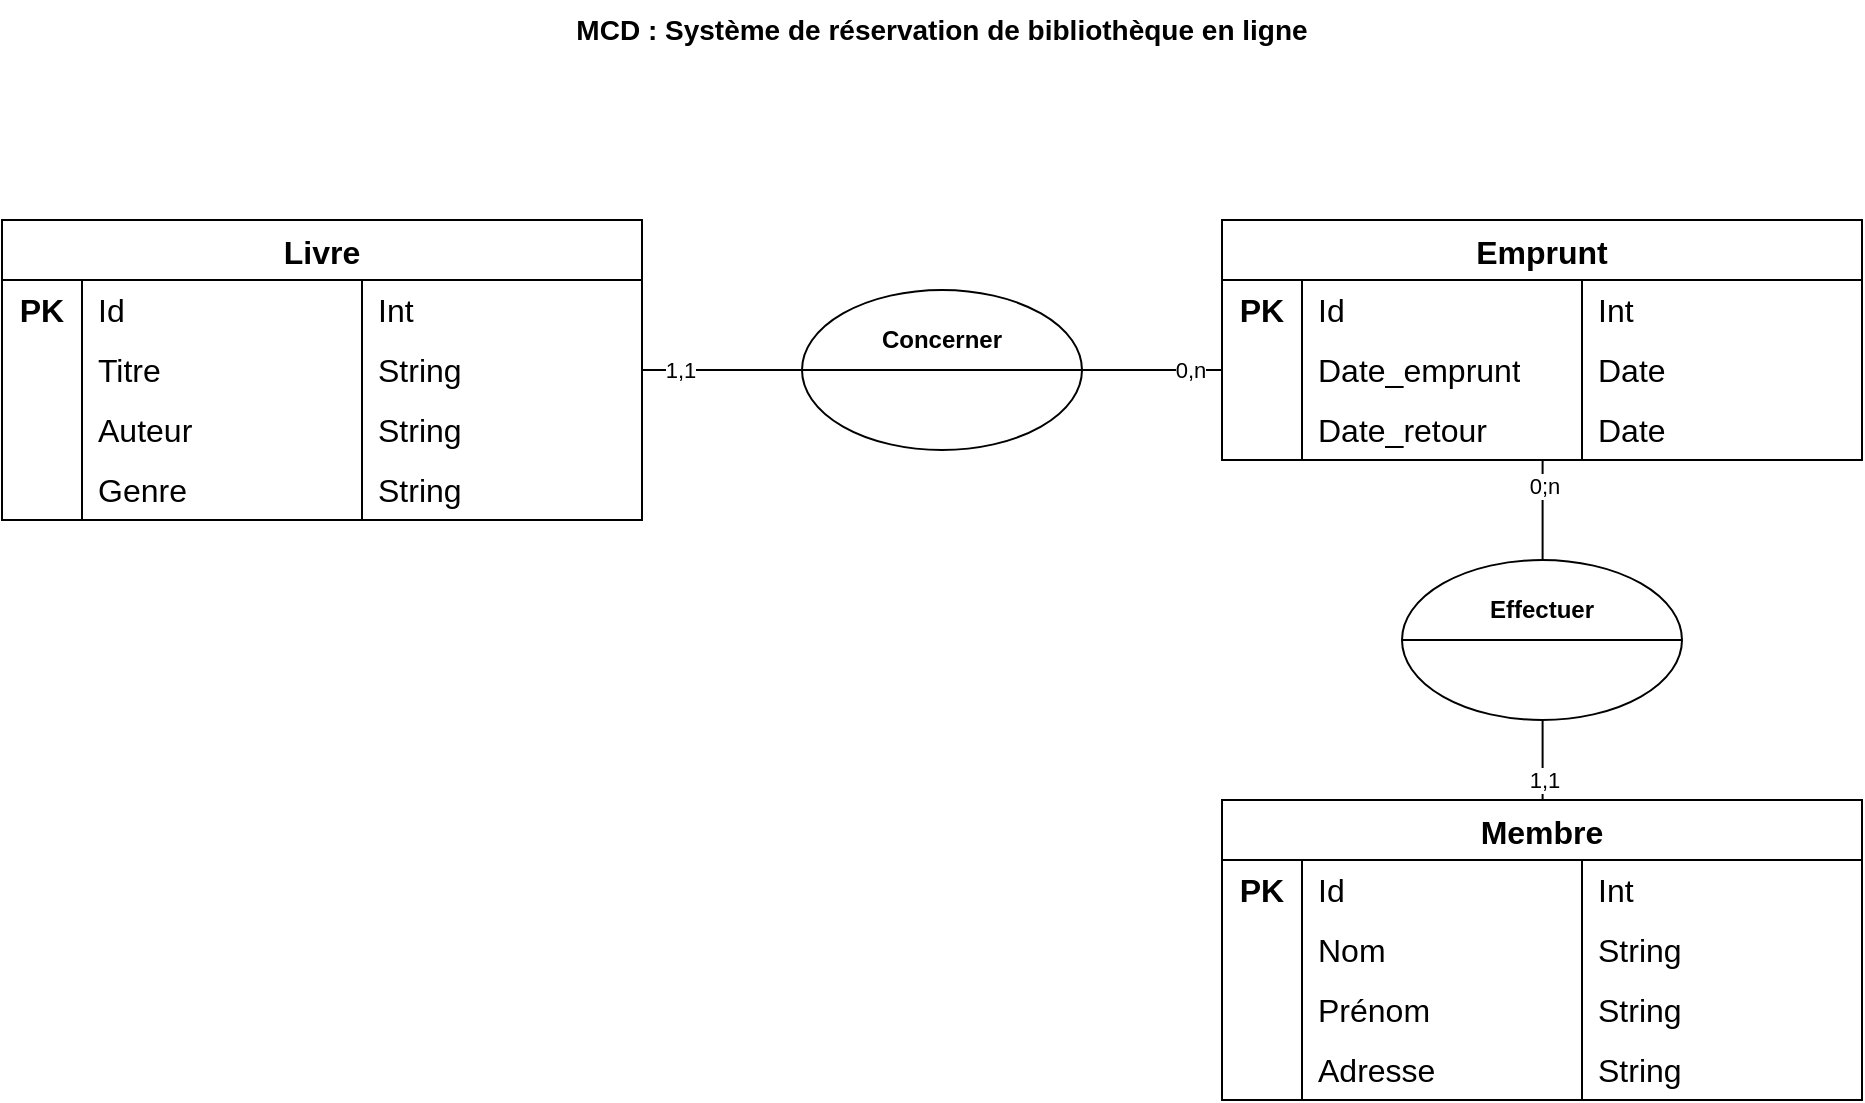 <mxfile version="24.7.17">
  <diagram name="Page-1" id="2vSBRcbhQLThNsj6wSuI">
    <mxGraphModel dx="1306" dy="2003" grid="1" gridSize="10" guides="1" tooltips="1" connect="1" arrows="1" fold="1" page="1" pageScale="1" pageWidth="827" pageHeight="1169" math="0" shadow="0">
      <root>
        <mxCell id="0" />
        <mxCell id="1" parent="0" />
        <mxCell id="gMsMq5aUFBRB3i3Dcqtn-1" value="&lt;b&gt;&lt;span style=&quot;font-size: 14px;&quot;&gt;MCD :&amp;nbsp;&lt;/span&gt;Système de réservation de bibliothèque en ligne&lt;/b&gt;" style="text;html=1;align=center;verticalAlign=middle;whiteSpace=wrap;rounded=0;fontSize=14;" parent="1" vertex="1">
          <mxGeometry x="310" y="-1150" width="380" height="30" as="geometry" />
        </mxCell>
        <mxCell id="NmE5oRaC8U8pKuCnaESb-14" value="Livre" style="shape=table;startSize=30;container=1;collapsible=0;childLayout=tableLayout;fixedRows=1;rowLines=0;fontStyle=1;strokeColor=default;fontSize=16;" parent="1" vertex="1">
          <mxGeometry x="30" y="-1040" width="320" height="150" as="geometry" />
        </mxCell>
        <mxCell id="NmE5oRaC8U8pKuCnaESb-15" value="" style="shape=tableRow;horizontal=0;startSize=0;swimlaneHead=0;swimlaneBody=0;top=0;left=0;bottom=0;right=0;collapsible=0;dropTarget=0;fillColor=none;points=[[0,0.5],[1,0.5]];portConstraint=eastwest;strokeColor=inherit;fontSize=16;" parent="NmE5oRaC8U8pKuCnaESb-14" vertex="1">
          <mxGeometry y="30" width="320" height="30" as="geometry" />
        </mxCell>
        <mxCell id="NmE5oRaC8U8pKuCnaESb-16" value="&lt;b&gt;PK&lt;/b&gt;" style="shape=partialRectangle;html=1;whiteSpace=wrap;connectable=0;fillColor=none;top=0;left=0;bottom=0;right=0;overflow=hidden;pointerEvents=1;strokeColor=inherit;fontSize=16;" parent="NmE5oRaC8U8pKuCnaESb-15" vertex="1">
          <mxGeometry width="40" height="30" as="geometry">
            <mxRectangle width="40" height="30" as="alternateBounds" />
          </mxGeometry>
        </mxCell>
        <mxCell id="NmE5oRaC8U8pKuCnaESb-17" value="Id" style="shape=partialRectangle;html=1;whiteSpace=wrap;connectable=0;fillColor=none;top=0;left=0;bottom=0;right=0;align=left;spacingLeft=6;overflow=hidden;strokeColor=inherit;fontSize=16;" parent="NmE5oRaC8U8pKuCnaESb-15" vertex="1">
          <mxGeometry x="40" width="140" height="30" as="geometry">
            <mxRectangle width="140" height="30" as="alternateBounds" />
          </mxGeometry>
        </mxCell>
        <mxCell id="NmE5oRaC8U8pKuCnaESb-24" value="Int&lt;span style=&quot;white-space: pre;&quot;&gt;&#x9;&lt;/span&gt;" style="shape=partialRectangle;html=1;whiteSpace=wrap;connectable=0;fillColor=none;top=0;left=0;bottom=0;right=0;align=left;spacingLeft=6;overflow=hidden;strokeColor=inherit;fontSize=16;" parent="NmE5oRaC8U8pKuCnaESb-15" vertex="1">
          <mxGeometry x="180" width="140" height="30" as="geometry">
            <mxRectangle width="140" height="30" as="alternateBounds" />
          </mxGeometry>
        </mxCell>
        <mxCell id="NmE5oRaC8U8pKuCnaESb-18" value="" style="shape=tableRow;horizontal=0;startSize=0;swimlaneHead=0;swimlaneBody=0;top=0;left=0;bottom=0;right=0;collapsible=0;dropTarget=0;fillColor=none;points=[[0,0.5],[1,0.5]];portConstraint=eastwest;strokeColor=inherit;fontSize=16;" parent="NmE5oRaC8U8pKuCnaESb-14" vertex="1">
          <mxGeometry y="60" width="320" height="30" as="geometry" />
        </mxCell>
        <mxCell id="NmE5oRaC8U8pKuCnaESb-19" value="" style="shape=partialRectangle;html=1;whiteSpace=wrap;connectable=0;fillColor=none;top=0;left=0;bottom=0;right=0;overflow=hidden;strokeColor=inherit;fontSize=16;" parent="NmE5oRaC8U8pKuCnaESb-18" vertex="1">
          <mxGeometry width="40" height="30" as="geometry">
            <mxRectangle width="40" height="30" as="alternateBounds" />
          </mxGeometry>
        </mxCell>
        <mxCell id="NmE5oRaC8U8pKuCnaESb-20" value="Titre" style="shape=partialRectangle;html=1;whiteSpace=wrap;connectable=0;fillColor=none;top=0;left=0;bottom=0;right=0;align=left;spacingLeft=6;overflow=hidden;strokeColor=inherit;fontSize=16;" parent="NmE5oRaC8U8pKuCnaESb-18" vertex="1">
          <mxGeometry x="40" width="140" height="30" as="geometry">
            <mxRectangle width="140" height="30" as="alternateBounds" />
          </mxGeometry>
        </mxCell>
        <mxCell id="NmE5oRaC8U8pKuCnaESb-25" value="String" style="shape=partialRectangle;html=1;whiteSpace=wrap;connectable=0;fillColor=none;top=0;left=0;bottom=0;right=0;align=left;spacingLeft=6;overflow=hidden;strokeColor=inherit;fontSize=16;" parent="NmE5oRaC8U8pKuCnaESb-18" vertex="1">
          <mxGeometry x="180" width="140" height="30" as="geometry">
            <mxRectangle width="140" height="30" as="alternateBounds" />
          </mxGeometry>
        </mxCell>
        <mxCell id="NmE5oRaC8U8pKuCnaESb-21" value="" style="shape=tableRow;horizontal=0;startSize=0;swimlaneHead=0;swimlaneBody=0;top=0;left=0;bottom=0;right=0;collapsible=0;dropTarget=0;fillColor=none;points=[[0,0.5],[1,0.5]];portConstraint=eastwest;strokeColor=inherit;fontSize=16;" parent="NmE5oRaC8U8pKuCnaESb-14" vertex="1">
          <mxGeometry y="90" width="320" height="30" as="geometry" />
        </mxCell>
        <mxCell id="NmE5oRaC8U8pKuCnaESb-22" value="" style="shape=partialRectangle;html=1;whiteSpace=wrap;connectable=0;fillColor=none;top=0;left=0;bottom=0;right=0;overflow=hidden;strokeColor=inherit;fontSize=16;" parent="NmE5oRaC8U8pKuCnaESb-21" vertex="1">
          <mxGeometry width="40" height="30" as="geometry">
            <mxRectangle width="40" height="30" as="alternateBounds" />
          </mxGeometry>
        </mxCell>
        <mxCell id="NmE5oRaC8U8pKuCnaESb-23" value="Auteur" style="shape=partialRectangle;html=1;whiteSpace=wrap;connectable=0;fillColor=none;top=0;left=0;bottom=0;right=0;align=left;spacingLeft=6;overflow=hidden;strokeColor=inherit;fontSize=16;" parent="NmE5oRaC8U8pKuCnaESb-21" vertex="1">
          <mxGeometry x="40" width="140" height="30" as="geometry">
            <mxRectangle width="140" height="30" as="alternateBounds" />
          </mxGeometry>
        </mxCell>
        <mxCell id="NmE5oRaC8U8pKuCnaESb-26" value="String" style="shape=partialRectangle;html=1;whiteSpace=wrap;connectable=0;fillColor=none;top=0;left=0;bottom=0;right=0;align=left;spacingLeft=6;overflow=hidden;strokeColor=inherit;fontSize=16;" parent="NmE5oRaC8U8pKuCnaESb-21" vertex="1">
          <mxGeometry x="180" width="140" height="30" as="geometry">
            <mxRectangle width="140" height="30" as="alternateBounds" />
          </mxGeometry>
        </mxCell>
        <mxCell id="mn3zzEl3JRMhO77R6aX9-1" style="shape=tableRow;horizontal=0;startSize=0;swimlaneHead=0;swimlaneBody=0;top=0;left=0;bottom=0;right=0;collapsible=0;dropTarget=0;fillColor=none;points=[[0,0.5],[1,0.5]];portConstraint=eastwest;strokeColor=inherit;fontSize=16;" parent="NmE5oRaC8U8pKuCnaESb-14" vertex="1">
          <mxGeometry y="120" width="320" height="30" as="geometry" />
        </mxCell>
        <mxCell id="mn3zzEl3JRMhO77R6aX9-2" style="shape=partialRectangle;html=1;whiteSpace=wrap;connectable=0;fillColor=none;top=0;left=0;bottom=0;right=0;overflow=hidden;strokeColor=inherit;fontSize=16;" parent="mn3zzEl3JRMhO77R6aX9-1" vertex="1">
          <mxGeometry width="40" height="30" as="geometry">
            <mxRectangle width="40" height="30" as="alternateBounds" />
          </mxGeometry>
        </mxCell>
        <mxCell id="mn3zzEl3JRMhO77R6aX9-3" value="Genre" style="shape=partialRectangle;html=1;whiteSpace=wrap;connectable=0;fillColor=none;top=0;left=0;bottom=0;right=0;align=left;spacingLeft=6;overflow=hidden;strokeColor=inherit;fontSize=16;" parent="mn3zzEl3JRMhO77R6aX9-1" vertex="1">
          <mxGeometry x="40" width="140" height="30" as="geometry">
            <mxRectangle width="140" height="30" as="alternateBounds" />
          </mxGeometry>
        </mxCell>
        <mxCell id="mn3zzEl3JRMhO77R6aX9-4" value="String" style="shape=partialRectangle;html=1;whiteSpace=wrap;connectable=0;fillColor=none;top=0;left=0;bottom=0;right=0;align=left;spacingLeft=6;overflow=hidden;strokeColor=inherit;fontSize=16;" parent="mn3zzEl3JRMhO77R6aX9-1" vertex="1">
          <mxGeometry x="180" width="140" height="30" as="geometry">
            <mxRectangle width="140" height="30" as="alternateBounds" />
          </mxGeometry>
        </mxCell>
        <mxCell id="NmE5oRaC8U8pKuCnaESb-31" value="Emprunt" style="shape=table;startSize=30;container=1;collapsible=0;childLayout=tableLayout;fixedRows=1;rowLines=0;fontStyle=1;strokeColor=default;fontSize=16;" parent="1" vertex="1">
          <mxGeometry x="640" y="-1040" width="320" height="120" as="geometry" />
        </mxCell>
        <mxCell id="NmE5oRaC8U8pKuCnaESb-32" value="" style="shape=tableRow;horizontal=0;startSize=0;swimlaneHead=0;swimlaneBody=0;top=0;left=0;bottom=0;right=0;collapsible=0;dropTarget=0;fillColor=none;points=[[0,0.5],[1,0.5]];portConstraint=eastwest;strokeColor=inherit;fontSize=16;" parent="NmE5oRaC8U8pKuCnaESb-31" vertex="1">
          <mxGeometry y="30" width="320" height="30" as="geometry" />
        </mxCell>
        <mxCell id="NmE5oRaC8U8pKuCnaESb-33" value="&lt;b&gt;PK&lt;/b&gt;" style="shape=partialRectangle;html=1;whiteSpace=wrap;connectable=0;fillColor=none;top=0;left=0;bottom=0;right=0;overflow=hidden;pointerEvents=1;strokeColor=inherit;fontSize=16;" parent="NmE5oRaC8U8pKuCnaESb-32" vertex="1">
          <mxGeometry width="40" height="30" as="geometry">
            <mxRectangle width="40" height="30" as="alternateBounds" />
          </mxGeometry>
        </mxCell>
        <mxCell id="NmE5oRaC8U8pKuCnaESb-34" value="Id" style="shape=partialRectangle;html=1;whiteSpace=wrap;connectable=0;fillColor=none;top=0;left=0;bottom=0;right=0;align=left;spacingLeft=6;overflow=hidden;strokeColor=inherit;fontSize=16;" parent="NmE5oRaC8U8pKuCnaESb-32" vertex="1">
          <mxGeometry x="40" width="140" height="30" as="geometry">
            <mxRectangle width="140" height="30" as="alternateBounds" />
          </mxGeometry>
        </mxCell>
        <mxCell id="NmE5oRaC8U8pKuCnaESb-35" value="Int&lt;span style=&quot;white-space: pre;&quot;&gt;&#x9;&lt;/span&gt;" style="shape=partialRectangle;html=1;whiteSpace=wrap;connectable=0;fillColor=none;top=0;left=0;bottom=0;right=0;align=left;spacingLeft=6;overflow=hidden;strokeColor=inherit;fontSize=16;" parent="NmE5oRaC8U8pKuCnaESb-32" vertex="1">
          <mxGeometry x="180" width="140" height="30" as="geometry">
            <mxRectangle width="140" height="30" as="alternateBounds" />
          </mxGeometry>
        </mxCell>
        <mxCell id="NmE5oRaC8U8pKuCnaESb-36" value="" style="shape=tableRow;horizontal=0;startSize=0;swimlaneHead=0;swimlaneBody=0;top=0;left=0;bottom=0;right=0;collapsible=0;dropTarget=0;fillColor=none;points=[[0,0.5],[1,0.5]];portConstraint=eastwest;strokeColor=inherit;fontSize=16;" parent="NmE5oRaC8U8pKuCnaESb-31" vertex="1">
          <mxGeometry y="60" width="320" height="30" as="geometry" />
        </mxCell>
        <mxCell id="NmE5oRaC8U8pKuCnaESb-37" value="" style="shape=partialRectangle;html=1;whiteSpace=wrap;connectable=0;fillColor=none;top=0;left=0;bottom=0;right=0;overflow=hidden;strokeColor=inherit;fontSize=16;" parent="NmE5oRaC8U8pKuCnaESb-36" vertex="1">
          <mxGeometry width="40" height="30" as="geometry">
            <mxRectangle width="40" height="30" as="alternateBounds" />
          </mxGeometry>
        </mxCell>
        <mxCell id="NmE5oRaC8U8pKuCnaESb-38" value="Date_emprunt" style="shape=partialRectangle;html=1;whiteSpace=wrap;connectable=0;fillColor=none;top=0;left=0;bottom=0;right=0;align=left;spacingLeft=6;overflow=hidden;strokeColor=inherit;fontSize=16;" parent="NmE5oRaC8U8pKuCnaESb-36" vertex="1">
          <mxGeometry x="40" width="140" height="30" as="geometry">
            <mxRectangle width="140" height="30" as="alternateBounds" />
          </mxGeometry>
        </mxCell>
        <mxCell id="NmE5oRaC8U8pKuCnaESb-39" value="Date" style="shape=partialRectangle;html=1;whiteSpace=wrap;connectable=0;fillColor=none;top=0;left=0;bottom=0;right=0;align=left;spacingLeft=6;overflow=hidden;strokeColor=inherit;fontSize=16;" parent="NmE5oRaC8U8pKuCnaESb-36" vertex="1">
          <mxGeometry x="180" width="140" height="30" as="geometry">
            <mxRectangle width="140" height="30" as="alternateBounds" />
          </mxGeometry>
        </mxCell>
        <mxCell id="NmE5oRaC8U8pKuCnaESb-40" value="" style="shape=tableRow;horizontal=0;startSize=0;swimlaneHead=0;swimlaneBody=0;top=0;left=0;bottom=0;right=0;collapsible=0;dropTarget=0;fillColor=none;points=[[0,0.5],[1,0.5]];portConstraint=eastwest;strokeColor=inherit;fontSize=16;" parent="NmE5oRaC8U8pKuCnaESb-31" vertex="1">
          <mxGeometry y="90" width="320" height="30" as="geometry" />
        </mxCell>
        <mxCell id="NmE5oRaC8U8pKuCnaESb-41" value="" style="shape=partialRectangle;html=1;whiteSpace=wrap;connectable=0;fillColor=none;top=0;left=0;bottom=0;right=0;overflow=hidden;strokeColor=inherit;fontSize=16;" parent="NmE5oRaC8U8pKuCnaESb-40" vertex="1">
          <mxGeometry width="40" height="30" as="geometry">
            <mxRectangle width="40" height="30" as="alternateBounds" />
          </mxGeometry>
        </mxCell>
        <mxCell id="NmE5oRaC8U8pKuCnaESb-42" value="Date_retour" style="shape=partialRectangle;html=1;whiteSpace=wrap;connectable=0;fillColor=none;top=0;left=0;bottom=0;right=0;align=left;spacingLeft=6;overflow=hidden;strokeColor=inherit;fontSize=16;" parent="NmE5oRaC8U8pKuCnaESb-40" vertex="1">
          <mxGeometry x="40" width="140" height="30" as="geometry">
            <mxRectangle width="140" height="30" as="alternateBounds" />
          </mxGeometry>
        </mxCell>
        <mxCell id="NmE5oRaC8U8pKuCnaESb-43" value="Date" style="shape=partialRectangle;html=1;whiteSpace=wrap;connectable=0;fillColor=none;top=0;left=0;bottom=0;right=0;align=left;spacingLeft=6;overflow=hidden;strokeColor=inherit;fontSize=16;" parent="NmE5oRaC8U8pKuCnaESb-40" vertex="1">
          <mxGeometry x="180" width="140" height="30" as="geometry">
            <mxRectangle width="140" height="30" as="alternateBounds" />
          </mxGeometry>
        </mxCell>
        <mxCell id="NmE5oRaC8U8pKuCnaESb-48" style="edgeStyle=orthogonalEdgeStyle;rounded=0;orthogonalLoop=1;jettySize=auto;html=1;entryX=0;entryY=0.5;entryDx=0;entryDy=0;endArrow=none;endFill=0;" parent="1" source="NmE5oRaC8U8pKuCnaESb-49" target="NmE5oRaC8U8pKuCnaESb-36" edge="1">
          <mxGeometry relative="1" as="geometry" />
        </mxCell>
        <mxCell id="NmE5oRaC8U8pKuCnaESb-53" value="0,n" style="edgeLabel;html=1;align=center;verticalAlign=middle;resizable=0;points=[];" parent="NmE5oRaC8U8pKuCnaESb-48" vertex="1" connectable="0">
          <mxGeometry x="0.543" relative="1" as="geometry">
            <mxPoint as="offset" />
          </mxGeometry>
        </mxCell>
        <mxCell id="NmE5oRaC8U8pKuCnaESb-50" value="" style="edgeStyle=orthogonalEdgeStyle;rounded=0;orthogonalLoop=1;jettySize=auto;html=1;entryX=0;entryY=0.5;entryDx=0;entryDy=0;endArrow=none;endFill=0;" parent="1" source="NmE5oRaC8U8pKuCnaESb-18" target="NmE5oRaC8U8pKuCnaESb-49" edge="1">
          <mxGeometry relative="1" as="geometry">
            <mxPoint x="350" y="-965" as="sourcePoint" />
            <mxPoint x="640" y="-965" as="targetPoint" />
          </mxGeometry>
        </mxCell>
        <mxCell id="NmE5oRaC8U8pKuCnaESb-52" value="1,1" style="edgeLabel;html=1;align=center;verticalAlign=middle;resizable=0;points=[];" parent="NmE5oRaC8U8pKuCnaESb-50" vertex="1" connectable="0">
          <mxGeometry x="-0.525" relative="1" as="geometry">
            <mxPoint as="offset" />
          </mxGeometry>
        </mxCell>
        <mxCell id="NmE5oRaC8U8pKuCnaESb-49" value="" style="shape=lineEllipse;perimeter=ellipsePerimeter;whiteSpace=wrap;html=1;backgroundOutline=1;" parent="1" vertex="1">
          <mxGeometry x="430" y="-1005" width="140" height="80" as="geometry" />
        </mxCell>
        <mxCell id="NmE5oRaC8U8pKuCnaESb-51" value="Concerner" style="text;html=1;align=center;verticalAlign=middle;whiteSpace=wrap;rounded=0;fontStyle=1" parent="1" vertex="1">
          <mxGeometry x="470" y="-995" width="60" height="30" as="geometry" />
        </mxCell>
        <mxCell id="NmE5oRaC8U8pKuCnaESb-54" value="Membre" style="shape=table;startSize=30;container=1;collapsible=0;childLayout=tableLayout;fixedRows=1;rowLines=0;fontStyle=1;strokeColor=default;fontSize=16;" parent="1" vertex="1">
          <mxGeometry x="640" y="-750" width="320" height="150" as="geometry" />
        </mxCell>
        <mxCell id="NmE5oRaC8U8pKuCnaESb-55" value="" style="shape=tableRow;horizontal=0;startSize=0;swimlaneHead=0;swimlaneBody=0;top=0;left=0;bottom=0;right=0;collapsible=0;dropTarget=0;fillColor=none;points=[[0,0.5],[1,0.5]];portConstraint=eastwest;strokeColor=inherit;fontSize=16;" parent="NmE5oRaC8U8pKuCnaESb-54" vertex="1">
          <mxGeometry y="30" width="320" height="30" as="geometry" />
        </mxCell>
        <mxCell id="NmE5oRaC8U8pKuCnaESb-56" value="&lt;b&gt;PK&lt;/b&gt;" style="shape=partialRectangle;html=1;whiteSpace=wrap;connectable=0;fillColor=none;top=0;left=0;bottom=0;right=0;overflow=hidden;pointerEvents=1;strokeColor=inherit;fontSize=16;" parent="NmE5oRaC8U8pKuCnaESb-55" vertex="1">
          <mxGeometry width="40" height="30" as="geometry">
            <mxRectangle width="40" height="30" as="alternateBounds" />
          </mxGeometry>
        </mxCell>
        <mxCell id="NmE5oRaC8U8pKuCnaESb-57" value="Id" style="shape=partialRectangle;html=1;whiteSpace=wrap;connectable=0;fillColor=none;top=0;left=0;bottom=0;right=0;align=left;spacingLeft=6;overflow=hidden;strokeColor=inherit;fontSize=16;" parent="NmE5oRaC8U8pKuCnaESb-55" vertex="1">
          <mxGeometry x="40" width="140" height="30" as="geometry">
            <mxRectangle width="140" height="30" as="alternateBounds" />
          </mxGeometry>
        </mxCell>
        <mxCell id="NmE5oRaC8U8pKuCnaESb-58" value="Int&lt;span style=&quot;white-space: pre;&quot;&gt;&#x9;&lt;/span&gt;" style="shape=partialRectangle;html=1;whiteSpace=wrap;connectable=0;fillColor=none;top=0;left=0;bottom=0;right=0;align=left;spacingLeft=6;overflow=hidden;strokeColor=inherit;fontSize=16;" parent="NmE5oRaC8U8pKuCnaESb-55" vertex="1">
          <mxGeometry x="180" width="140" height="30" as="geometry">
            <mxRectangle width="140" height="30" as="alternateBounds" />
          </mxGeometry>
        </mxCell>
        <mxCell id="NmE5oRaC8U8pKuCnaESb-59" value="" style="shape=tableRow;horizontal=0;startSize=0;swimlaneHead=0;swimlaneBody=0;top=0;left=0;bottom=0;right=0;collapsible=0;dropTarget=0;fillColor=none;points=[[0,0.5],[1,0.5]];portConstraint=eastwest;strokeColor=inherit;fontSize=16;" parent="NmE5oRaC8U8pKuCnaESb-54" vertex="1">
          <mxGeometry y="60" width="320" height="30" as="geometry" />
        </mxCell>
        <mxCell id="NmE5oRaC8U8pKuCnaESb-60" value="" style="shape=partialRectangle;html=1;whiteSpace=wrap;connectable=0;fillColor=none;top=0;left=0;bottom=0;right=0;overflow=hidden;strokeColor=inherit;fontSize=16;" parent="NmE5oRaC8U8pKuCnaESb-59" vertex="1">
          <mxGeometry width="40" height="30" as="geometry">
            <mxRectangle width="40" height="30" as="alternateBounds" />
          </mxGeometry>
        </mxCell>
        <mxCell id="NmE5oRaC8U8pKuCnaESb-61" value="Nom" style="shape=partialRectangle;html=1;whiteSpace=wrap;connectable=0;fillColor=none;top=0;left=0;bottom=0;right=0;align=left;spacingLeft=6;overflow=hidden;strokeColor=inherit;fontSize=16;" parent="NmE5oRaC8U8pKuCnaESb-59" vertex="1">
          <mxGeometry x="40" width="140" height="30" as="geometry">
            <mxRectangle width="140" height="30" as="alternateBounds" />
          </mxGeometry>
        </mxCell>
        <mxCell id="NmE5oRaC8U8pKuCnaESb-62" value="String" style="shape=partialRectangle;html=1;whiteSpace=wrap;connectable=0;fillColor=none;top=0;left=0;bottom=0;right=0;align=left;spacingLeft=6;overflow=hidden;strokeColor=inherit;fontSize=16;" parent="NmE5oRaC8U8pKuCnaESb-59" vertex="1">
          <mxGeometry x="180" width="140" height="30" as="geometry">
            <mxRectangle width="140" height="30" as="alternateBounds" />
          </mxGeometry>
        </mxCell>
        <mxCell id="NmE5oRaC8U8pKuCnaESb-63" value="" style="shape=tableRow;horizontal=0;startSize=0;swimlaneHead=0;swimlaneBody=0;top=0;left=0;bottom=0;right=0;collapsible=0;dropTarget=0;fillColor=none;points=[[0,0.5],[1,0.5]];portConstraint=eastwest;strokeColor=inherit;fontSize=16;" parent="NmE5oRaC8U8pKuCnaESb-54" vertex="1">
          <mxGeometry y="90" width="320" height="30" as="geometry" />
        </mxCell>
        <mxCell id="NmE5oRaC8U8pKuCnaESb-64" value="" style="shape=partialRectangle;html=1;whiteSpace=wrap;connectable=0;fillColor=none;top=0;left=0;bottom=0;right=0;overflow=hidden;strokeColor=inherit;fontSize=16;" parent="NmE5oRaC8U8pKuCnaESb-63" vertex="1">
          <mxGeometry width="40" height="30" as="geometry">
            <mxRectangle width="40" height="30" as="alternateBounds" />
          </mxGeometry>
        </mxCell>
        <mxCell id="NmE5oRaC8U8pKuCnaESb-65" value="Prénom" style="shape=partialRectangle;html=1;whiteSpace=wrap;connectable=0;fillColor=none;top=0;left=0;bottom=0;right=0;align=left;spacingLeft=6;overflow=hidden;strokeColor=inherit;fontSize=16;" parent="NmE5oRaC8U8pKuCnaESb-63" vertex="1">
          <mxGeometry x="40" width="140" height="30" as="geometry">
            <mxRectangle width="140" height="30" as="alternateBounds" />
          </mxGeometry>
        </mxCell>
        <mxCell id="NmE5oRaC8U8pKuCnaESb-66" value="String" style="shape=partialRectangle;html=1;whiteSpace=wrap;connectable=0;fillColor=none;top=0;left=0;bottom=0;right=0;align=left;spacingLeft=6;overflow=hidden;strokeColor=inherit;fontSize=16;" parent="NmE5oRaC8U8pKuCnaESb-63" vertex="1">
          <mxGeometry x="180" width="140" height="30" as="geometry">
            <mxRectangle width="140" height="30" as="alternateBounds" />
          </mxGeometry>
        </mxCell>
        <mxCell id="mn3zzEl3JRMhO77R6aX9-5" style="shape=tableRow;horizontal=0;startSize=0;swimlaneHead=0;swimlaneBody=0;top=0;left=0;bottom=0;right=0;collapsible=0;dropTarget=0;fillColor=none;points=[[0,0.5],[1,0.5]];portConstraint=eastwest;strokeColor=inherit;fontSize=16;" parent="NmE5oRaC8U8pKuCnaESb-54" vertex="1">
          <mxGeometry y="120" width="320" height="30" as="geometry" />
        </mxCell>
        <mxCell id="mn3zzEl3JRMhO77R6aX9-6" style="shape=partialRectangle;html=1;whiteSpace=wrap;connectable=0;fillColor=none;top=0;left=0;bottom=0;right=0;overflow=hidden;strokeColor=inherit;fontSize=16;" parent="mn3zzEl3JRMhO77R6aX9-5" vertex="1">
          <mxGeometry width="40" height="30" as="geometry">
            <mxRectangle width="40" height="30" as="alternateBounds" />
          </mxGeometry>
        </mxCell>
        <mxCell id="mn3zzEl3JRMhO77R6aX9-7" value="Adresse" style="shape=partialRectangle;html=1;whiteSpace=wrap;connectable=0;fillColor=none;top=0;left=0;bottom=0;right=0;align=left;spacingLeft=6;overflow=hidden;strokeColor=inherit;fontSize=16;" parent="mn3zzEl3JRMhO77R6aX9-5" vertex="1">
          <mxGeometry x="40" width="140" height="30" as="geometry">
            <mxRectangle width="140" height="30" as="alternateBounds" />
          </mxGeometry>
        </mxCell>
        <mxCell id="mn3zzEl3JRMhO77R6aX9-8" value="String" style="shape=partialRectangle;html=1;whiteSpace=wrap;connectable=0;fillColor=none;top=0;left=0;bottom=0;right=0;align=left;spacingLeft=6;overflow=hidden;strokeColor=inherit;fontSize=16;" parent="mn3zzEl3JRMhO77R6aX9-5" vertex="1">
          <mxGeometry x="180" width="140" height="30" as="geometry">
            <mxRectangle width="140" height="30" as="alternateBounds" />
          </mxGeometry>
        </mxCell>
        <mxCell id="NmE5oRaC8U8pKuCnaESb-71" style="edgeStyle=orthogonalEdgeStyle;rounded=0;orthogonalLoop=1;jettySize=auto;html=1;exitX=0.501;exitY=0.989;exitDx=0;exitDy=0;exitPerimeter=0;endArrow=none;endFill=0;" parent="1" source="NmE5oRaC8U8pKuCnaESb-40" target="NmE5oRaC8U8pKuCnaESb-54" edge="1">
          <mxGeometry relative="1" as="geometry">
            <Array as="points">
              <mxPoint x="800" y="-917" />
              <mxPoint x="800" y="-917" />
            </Array>
          </mxGeometry>
        </mxCell>
        <mxCell id="NmE5oRaC8U8pKuCnaESb-75" value="0;n" style="edgeLabel;html=1;align=center;verticalAlign=middle;resizable=0;points=[];" parent="NmE5oRaC8U8pKuCnaESb-71" vertex="1" connectable="0">
          <mxGeometry x="-0.841" relative="1" as="geometry">
            <mxPoint as="offset" />
          </mxGeometry>
        </mxCell>
        <mxCell id="NmE5oRaC8U8pKuCnaESb-76" value="1,1" style="edgeLabel;html=1;align=center;verticalAlign=middle;resizable=0;points=[];" parent="NmE5oRaC8U8pKuCnaESb-71" vertex="1" connectable="0">
          <mxGeometry x="0.876" relative="1" as="geometry">
            <mxPoint as="offset" />
          </mxGeometry>
        </mxCell>
        <mxCell id="NmE5oRaC8U8pKuCnaESb-72" value="" style="shape=lineEllipse;perimeter=ellipsePerimeter;whiteSpace=wrap;html=1;backgroundOutline=1;" parent="1" vertex="1">
          <mxGeometry x="730" y="-870" width="140" height="80" as="geometry" />
        </mxCell>
        <mxCell id="NmE5oRaC8U8pKuCnaESb-73" value="Effectuer" style="text;html=1;align=center;verticalAlign=middle;whiteSpace=wrap;rounded=0;fontStyle=1" parent="1" vertex="1">
          <mxGeometry x="770" y="-860" width="60" height="30" as="geometry" />
        </mxCell>
      </root>
    </mxGraphModel>
  </diagram>
</mxfile>
